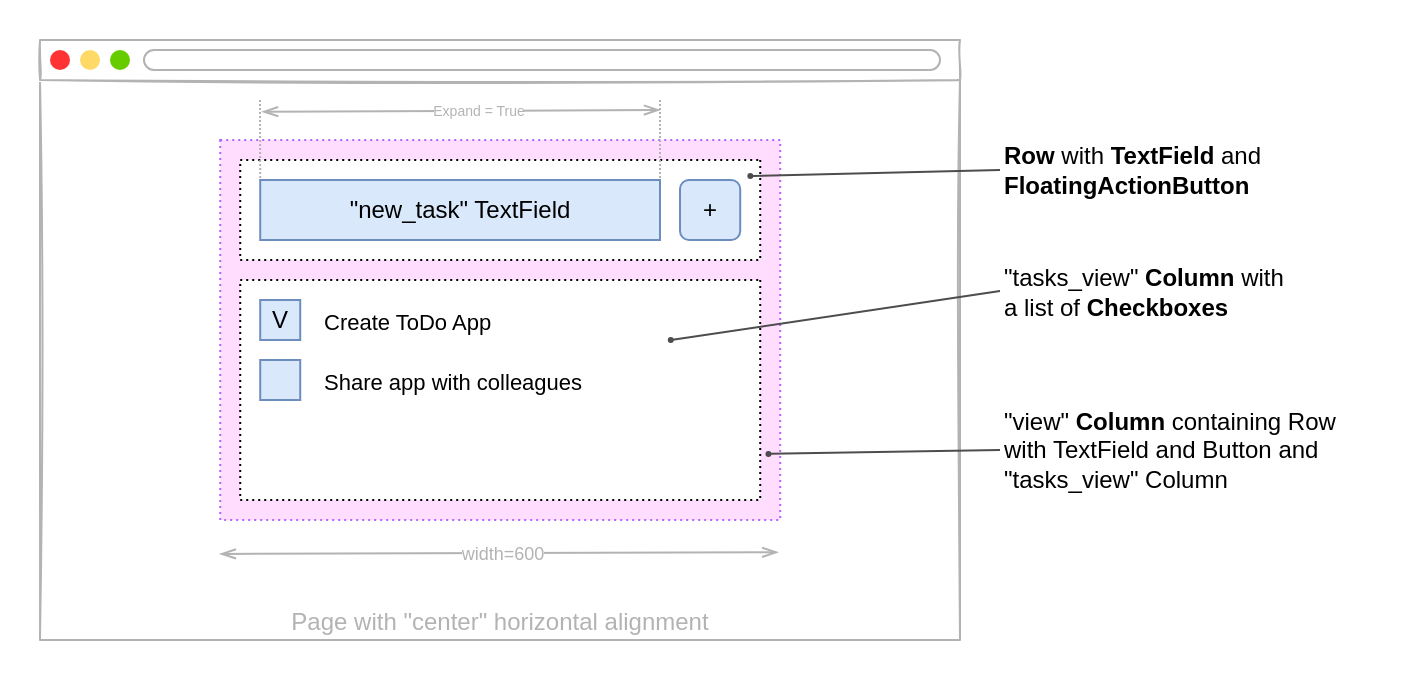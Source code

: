 <mxfile version="19.0.1" type="device" pages="2"><diagram id="h1AkSt0JVUOTTQjrnA9w" name="Step 1"><mxGraphModel dx="435" dy="349" grid="1" gridSize="10" guides="1" tooltips="1" connect="1" arrows="1" fold="1" page="1" pageScale="1" pageWidth="1100" pageHeight="850" math="0" shadow="0"><root><mxCell id="0"/><mxCell id="1" parent="0"/><mxCell id="4pzy0LenQvCTFoDns0zQ-53" value="" style="rounded=0;whiteSpace=wrap;html=1;labelBackgroundColor=#ffffff;sketch=1;fontSize=7;fontColor=#B3B3B3;align=right;fillColor=none;strokeColor=none;" parent="1" vertex="1"><mxGeometry x="140" y="350" width="700" height="340" as="geometry"/></mxCell><mxCell id="4pzy0LenQvCTFoDns0zQ-24" value="Page with &quot;center&quot; horizontal alignment" style="rounded=0;whiteSpace=wrap;html=1;sketch=1;verticalAlign=bottom;strokeColor=#B3B3B3;fontColor=#B3B3B3;" parent="1" vertex="1"><mxGeometry x="160" y="390" width="460" height="280" as="geometry"/></mxCell><mxCell id="4pzy0LenQvCTFoDns0zQ-1" value="" style="rounded=0;whiteSpace=wrap;html=1;dashed=1;dashPattern=1 2;fillColor=#FFDDFF;strokeColor=#B266FF;" parent="1" vertex="1"><mxGeometry x="250.11" y="420" width="280" height="190" as="geometry"/></mxCell><mxCell id="4pzy0LenQvCTFoDns0zQ-9" value="" style="rounded=0;whiteSpace=wrap;html=1;direction=south;dashed=1;dashPattern=1 2;" parent="1" vertex="1"><mxGeometry x="260.11" y="430" width="260" height="50" as="geometry"/></mxCell><mxCell id="4pzy0LenQvCTFoDns0zQ-5" value="&quot;new_task&quot; TextField" style="rounded=0;whiteSpace=wrap;html=1;fillColor=#dae8fc;sketch=0;strokeColor=#6c8ebf;" parent="1" vertex="1"><mxGeometry x="270.11" y="440" width="199.89" height="30" as="geometry"/></mxCell><mxCell id="4pzy0LenQvCTFoDns0zQ-22" value="&amp;nbsp;+&amp;nbsp;" style="rounded=1;whiteSpace=wrap;html=1;fillColor=#dae8fc;sketch=0;strokeColor=#6c8ebf;" parent="1" vertex="1"><mxGeometry x="480" y="440" width="30.11" height="30" as="geometry"/></mxCell><mxCell id="4pzy0LenQvCTFoDns0zQ-23" value="" style="rounded=0;whiteSpace=wrap;html=1;direction=south;dashed=1;dashPattern=1 2;" parent="1" vertex="1"><mxGeometry x="260.11" y="490" width="260" height="110" as="geometry"/></mxCell><mxCell id="4pzy0LenQvCTFoDns0zQ-27" value="&lt;b style=&quot;font-size: 12px;&quot;&gt;Row&amp;nbsp;&lt;/b&gt;with &lt;b style=&quot;font-size: 12px;&quot;&gt;TextField&amp;nbsp;&lt;/b&gt;and &lt;b&gt;FloatingAction&lt;/b&gt;&lt;b style=&quot;font-size: 12px;&quot;&gt;Button&lt;/b&gt;" style="text;html=1;strokeColor=none;fillColor=none;align=left;verticalAlign=middle;whiteSpace=wrap;rounded=0;dashed=1;dashPattern=1 2;sketch=0;fontSize=12;" parent="1" vertex="1"><mxGeometry x="640" y="420" width="150" height="30" as="geometry"/></mxCell><mxCell id="4pzy0LenQvCTFoDns0zQ-26" value="" style="endArrow=oval;html=1;endFill=1;strokeWidth=1;jumpSize=5;endSize=2;startSize=2;strokeColor=#4D4D4D;entryX=0.16;entryY=0.019;entryDx=0;entryDy=0;entryPerimeter=0;exitX=0;exitY=0.5;exitDx=0;exitDy=0;" parent="1" source="4pzy0LenQvCTFoDns0zQ-27" target="4pzy0LenQvCTFoDns0zQ-9" edge="1"><mxGeometry width="50" height="50" relative="1" as="geometry"><mxPoint x="610" y="340" as="sourcePoint"/><mxPoint x="640.0" y="420.0" as="targetPoint"/></mxGeometry></mxCell><mxCell id="4pzy0LenQvCTFoDns0zQ-29" value="V" style="rounded=0;whiteSpace=wrap;html=1;fillColor=#dae8fc;sketch=0;strokeColor=#6c8ebf;" parent="1" vertex="1"><mxGeometry x="270.11" y="500" width="20" height="20" as="geometry"/></mxCell><mxCell id="4pzy0LenQvCTFoDns0zQ-31" value="Create ToDo App" style="text;html=1;strokeColor=none;fillColor=none;align=left;verticalAlign=middle;whiteSpace=wrap;rounded=0;dashed=1;dashPattern=1 2;sketch=0;fontSize=11;" parent="1" vertex="1"><mxGeometry x="300.11" y="501" width="100" height="19" as="geometry"/></mxCell><mxCell id="4pzy0LenQvCTFoDns0zQ-32" value="" style="rounded=0;whiteSpace=wrap;html=1;fillColor=#dae8fc;sketch=0;strokeColor=#6c8ebf;" parent="1" vertex="1"><mxGeometry x="270.11" y="530" width="20" height="20" as="geometry"/></mxCell><mxCell id="4pzy0LenQvCTFoDns0zQ-33" value="Share app with colleagues" style="text;html=1;strokeColor=none;fillColor=none;align=left;verticalAlign=middle;whiteSpace=wrap;rounded=0;dashed=1;dashPattern=1 2;sketch=0;fontSize=11;" parent="1" vertex="1"><mxGeometry x="300.11" y="531" width="160" height="19" as="geometry"/></mxCell><mxCell id="4pzy0LenQvCTFoDns0zQ-35" value="&quot;tasks_view&quot; &lt;b&gt;Column&lt;span style=&quot;font-size: 12px;&quot;&gt;&amp;nbsp;&lt;/span&gt;&lt;/b&gt;with a list of&amp;nbsp;&lt;b style=&quot;font-size: 12px;&quot;&gt;Checkboxes&lt;/b&gt;" style="text;html=1;strokeColor=none;fillColor=none;align=left;verticalAlign=middle;whiteSpace=wrap;rounded=0;dashed=1;dashPattern=1 2;sketch=0;fontSize=12;" parent="1" vertex="1"><mxGeometry x="640" y="480" width="150" height="31" as="geometry"/></mxCell><mxCell id="4pzy0LenQvCTFoDns0zQ-36" value="" style="endArrow=oval;html=1;endFill=1;strokeWidth=1;jumpSize=5;endSize=2;startSize=2;strokeColor=#4D4D4D;entryX=0.273;entryY=0.172;entryDx=0;entryDy=0;entryPerimeter=0;exitX=0;exitY=0.5;exitDx=0;exitDy=0;" parent="1" source="4pzy0LenQvCTFoDns0zQ-35" target="4pzy0LenQvCTFoDns0zQ-23" edge="1"><mxGeometry width="50" height="50" relative="1" as="geometry"><mxPoint x="630" y="339.5" as="sourcePoint"/><mxPoint x="553.92" y="428" as="targetPoint"/></mxGeometry></mxCell><mxCell id="4pzy0LenQvCTFoDns0zQ-37" value="" style="rounded=0;whiteSpace=wrap;html=1;verticalAlign=top;sketch=1;fontFamily=Comic Sans MS;fontColor=#808080;labelBackgroundColor=#ffffff;strokeColor=#B3B3B3;fillColor=#FFFFFF;" parent="1" vertex="1"><mxGeometry x="160" y="370" width="460" height="20" as="geometry"/></mxCell><mxCell id="4pzy0LenQvCTFoDns0zQ-38" value="" style="ellipse;whiteSpace=wrap;html=1;aspect=fixed;sketch=0;fontFamily=Comic Sans MS;fontSize=14;fontColor=#808080;align=left;fillColor=#FF3333;strokeColor=none;" parent="1" vertex="1"><mxGeometry x="165" y="375" width="10" height="10" as="geometry"/></mxCell><mxCell id="4pzy0LenQvCTFoDns0zQ-39" value="" style="ellipse;whiteSpace=wrap;html=1;aspect=fixed;sketch=0;fontFamily=Comic Sans MS;fontSize=14;fontColor=#808080;align=left;strokeColor=none;fillColor=#66CC00;" parent="1" vertex="1"><mxGeometry x="195" y="375" width="10" height="10" as="geometry"/></mxCell><mxCell id="4pzy0LenQvCTFoDns0zQ-40" value="" style="ellipse;whiteSpace=wrap;html=1;aspect=fixed;sketch=0;fontFamily=Comic Sans MS;fontSize=14;fontColor=#808080;align=left;strokeColor=none;fillColor=#FFD966;" parent="1" vertex="1"><mxGeometry x="180" y="375" width="10" height="10" as="geometry"/></mxCell><mxCell id="4pzy0LenQvCTFoDns0zQ-41" value="" style="rounded=1;whiteSpace=wrap;html=1;sketch=0;fontFamily=Comic Sans MS;fontSize=14;fontColor=#808080;align=left;fillColor=#FFFFFF;arcSize=50;strokeColor=#B3B3B3;" parent="1" vertex="1"><mxGeometry x="212" y="375" width="398" height="10" as="geometry"/></mxCell><mxCell id="4pzy0LenQvCTFoDns0zQ-42" value="" style="endArrow=openThin;startArrow=openThin;html=1;strokeColor=#B3B3B3;fontSize=11;fontColor=#B3B3B3;entryX=0.8;entryY=0.754;entryDx=0;entryDy=0;entryPerimeter=0;exitX=0.193;exitY=0.757;exitDx=0;exitDy=0;exitPerimeter=0;startFill=0;endFill=0;" parent="1" edge="1"><mxGeometry width="50" height="50" relative="1" as="geometry"><mxPoint x="249.89" y="626.96" as="sourcePoint"/><mxPoint x="529.11" y="626.12" as="targetPoint"/></mxGeometry></mxCell><mxCell id="4pzy0LenQvCTFoDns0zQ-43" value="width=600" style="edgeLabel;html=1;align=center;verticalAlign=middle;resizable=0;points=[];fontSize=9;fontColor=#B3B3B3;" parent="4pzy0LenQvCTFoDns0zQ-42" vertex="1" connectable="0"><mxGeometry x="0.363" relative="1" as="geometry"><mxPoint x="-50.06" as="offset"/></mxGeometry></mxCell><mxCell id="4pzy0LenQvCTFoDns0zQ-44" value="&lt;span style=&quot;font-size: 12px;&quot;&gt;&quot;view&quot;&lt;b&gt; Column&lt;/b&gt;&lt;/span&gt;&lt;b style=&quot;font-size: 12px;&quot;&gt;&amp;nbsp;&lt;/b&gt;containing Row with TextField and Button and &quot;tasks_view&quot; Column" style="text;html=1;strokeColor=none;fillColor=none;align=left;verticalAlign=middle;whiteSpace=wrap;rounded=0;dashed=1;dashPattern=1 2;sketch=0;fontSize=12;" parent="1" vertex="1"><mxGeometry x="640" y="560" width="190" height="30" as="geometry"/></mxCell><mxCell id="4pzy0LenQvCTFoDns0zQ-45" value="" style="endArrow=oval;html=1;endFill=1;strokeWidth=1;jumpSize=5;endSize=2;startSize=2;strokeColor=#4D4D4D;entryX=0.979;entryY=0.826;entryDx=0;entryDy=0;entryPerimeter=0;exitX=0;exitY=0.5;exitDx=0;exitDy=0;" parent="1" source="4pzy0LenQvCTFoDns0zQ-44" target="4pzy0LenQvCTFoDns0zQ-1" edge="1"><mxGeometry width="50" height="50" relative="1" as="geometry"><mxPoint x="640" y="609.47" as="sourcePoint"/><mxPoint x="475.28" y="590.0" as="targetPoint"/></mxGeometry></mxCell><mxCell id="4pzy0LenQvCTFoDns0zQ-49" value="" style="endArrow=openThin;startArrow=openThin;html=1;strokeColor=#B3B3B3;fontSize=11;fontColor=#B3B3B3;exitX=0.193;exitY=0.757;exitDx=0;exitDy=0;exitPerimeter=0;startFill=0;endFill=0;" parent="1" edge="1"><mxGeometry width="50" height="50" relative="1" as="geometry"><mxPoint x="271.0" y="405.84" as="sourcePoint"/><mxPoint x="470" y="405" as="targetPoint"/></mxGeometry></mxCell><mxCell id="4pzy0LenQvCTFoDns0zQ-50" value="Expand = True" style="edgeLabel;html=1;align=center;verticalAlign=middle;resizable=0;points=[];fontSize=7;fontColor=#B3B3B3;" parent="4pzy0LenQvCTFoDns0zQ-49" vertex="1" connectable="0"><mxGeometry x="0.363" relative="1" as="geometry"><mxPoint x="-27.6" as="offset"/></mxGeometry></mxCell><mxCell id="4pzy0LenQvCTFoDns0zQ-51" value="" style="endArrow=none;dashed=1;html=1;dashPattern=1 1;strokeWidth=1;fontSize=9;fontColor=#B3B3B3;entryX=0;entryY=0;entryDx=0;entryDy=0;strokeColor=#B3B3B3;" parent="1" target="4pzy0LenQvCTFoDns0zQ-5" edge="1"><mxGeometry width="50" height="50" relative="1" as="geometry"><mxPoint x="270" y="400" as="sourcePoint"/><mxPoint x="110" y="420" as="targetPoint"/></mxGeometry></mxCell><mxCell id="4pzy0LenQvCTFoDns0zQ-52" value="" style="endArrow=none;dashed=1;html=1;dashPattern=1 1;strokeWidth=1;fontSize=9;fontColor=#B3B3B3;entryX=1;entryY=0;entryDx=0;entryDy=0;strokeColor=#B3B3B3;" parent="1" target="4pzy0LenQvCTFoDns0zQ-5" edge="1"><mxGeometry width="50" height="50" relative="1" as="geometry"><mxPoint x="470" y="400" as="sourcePoint"/><mxPoint x="280.11" y="450" as="targetPoint"/></mxGeometry></mxCell></root></mxGraphModel></diagram><diagram id="TyQapywxvfEGJysNaIdD" name="Step 2"><mxGraphModel dx="870" dy="697" grid="1" gridSize="10" guides="1" tooltips="1" connect="1" arrows="1" fold="1" page="1" pageScale="1" pageWidth="1100" pageHeight="850" math="0" shadow="0"><root><mxCell id="OPuT7p4j_jzgEkF750Jx-0"/><mxCell id="OPuT7p4j_jzgEkF750Jx-1" parent="OPuT7p4j_jzgEkF750Jx-0"/><mxCell id="hlcP8dbnub09IzVwzd0U-0" value="" style="rounded=0;whiteSpace=wrap;html=1;labelBackgroundColor=#ffffff;sketch=1;fontSize=7;fontColor=#B3B3B3;align=right;fillColor=none;strokeColor=none;" parent="OPuT7p4j_jzgEkF750Jx-1" vertex="1"><mxGeometry x="240" y="230" width="620" height="370" as="geometry"/></mxCell><mxCell id="r5RDOKEV42Favcp1Xzru-2" value="" style="rounded=0;whiteSpace=wrap;html=1;dashed=1;dashPattern=1 2;fillColor=#FFDDFF;strokeColor=#B266FF;" parent="OPuT7p4j_jzgEkF750Jx-1" vertex="1"><mxGeometry x="260" y="250" width="320" height="330" as="geometry"/></mxCell><mxCell id="r5RDOKEV42Favcp1Xzru-6" value="" style="rounded=0;whiteSpace=wrap;html=1;direction=south;dashed=1;dashPattern=1 2;" parent="OPuT7p4j_jzgEkF750Jx-1" vertex="1"><mxGeometry x="270" y="320" width="300" height="250" as="geometry"/></mxCell><mxCell id="Xj1RpHNMQMnKRKIlOImP-0" value="" style="rounded=0;whiteSpace=wrap;html=1;direction=south;fillColor=#f5f5f5;strokeColor=#666666;fontColor=#333333;strokeWidth=2;" parent="OPuT7p4j_jzgEkF750Jx-1" vertex="1"><mxGeometry x="280" y="330" width="280" height="110" as="geometry"/></mxCell><mxCell id="r5RDOKEV42Favcp1Xzru-37" value="" style="rounded=0;whiteSpace=wrap;html=1;direction=south;dashed=1;dashPattern=1 2;" parent="OPuT7p4j_jzgEkF750Jx-1" vertex="1"><mxGeometry x="290" y="390" width="260" height="40" as="geometry"/></mxCell><mxCell id="r5RDOKEV42Favcp1Xzru-36" value="" style="rounded=0;whiteSpace=wrap;html=1;direction=south;dashed=1;dashPattern=1 2;" parent="OPuT7p4j_jzgEkF750Jx-1" vertex="1"><mxGeometry x="290" y="340" width="260" height="40" as="geometry"/></mxCell><mxCell id="r5RDOKEV42Favcp1Xzru-3" value="" style="rounded=0;whiteSpace=wrap;html=1;direction=south;dashed=1;dashPattern=1 2;" parent="OPuT7p4j_jzgEkF750Jx-1" vertex="1"><mxGeometry x="270" y="260" width="300" height="50" as="geometry"/></mxCell><mxCell id="r5RDOKEV42Favcp1Xzru-4" value="&amp;nbsp;TextBox" style="rounded=0;whiteSpace=wrap;html=1;fillColor=#dae8fc;sketch=0;strokeColor=#6c8ebf;align=left;" parent="OPuT7p4j_jzgEkF750Jx-1" vertex="1"><mxGeometry x="280" y="270" width="210" height="30" as="geometry"/></mxCell><mxCell id="r5RDOKEV42Favcp1Xzru-5" value="Add" style="rounded=1;whiteSpace=wrap;html=1;fillColor=#dae8fc;sketch=0;strokeColor=#6c8ebf;" parent="OPuT7p4j_jzgEkF750Jx-1" vertex="1"><mxGeometry x="500" y="270" width="60" height="30" as="geometry"/></mxCell><mxCell id="r5RDOKEV42Favcp1Xzru-7" value="&quot;&lt;b style=&quot;font-size: 12px;&quot;&gt;edit_view&lt;/b&gt;&quot; row&lt;b style=&quot;font-size: 12px;&quot;&gt;&amp;nbsp;&lt;/b&gt;is invisible by default; becomes visible after &quot;Edit&quot; is clicked" style="text;html=1;strokeColor=none;fillColor=none;align=left;verticalAlign=middle;whiteSpace=wrap;rounded=0;dashed=1;dashPattern=1 2;sketch=0;fontSize=12;" parent="OPuT7p4j_jzgEkF750Jx-1" vertex="1"><mxGeometry x="620" y="421" width="220" height="39" as="geometry"/></mxCell><mxCell id="r5RDOKEV42Favcp1Xzru-8" value="" style="endArrow=oval;html=1;endFill=1;strokeWidth=1;jumpSize=5;endSize=2;startSize=2;strokeColor=#4D4D4D;exitX=0;exitY=0.5;exitDx=0;exitDy=0;entryX=0.5;entryY=0;entryDx=0;entryDy=0;" parent="OPuT7p4j_jzgEkF750Jx-1" source="r5RDOKEV42Favcp1Xzru-7" target="r5RDOKEV42Favcp1Xzru-37" edge="1"><mxGeometry width="50" height="50" relative="1" as="geometry"><mxPoint x="640" y="180" as="sourcePoint"/><mxPoint x="670.0" y="260.0" as="targetPoint"/></mxGeometry></mxCell><mxCell id="r5RDOKEV42Favcp1Xzru-10" value="CheckBox" style="text;html=1;strokeColor=none;fillColor=none;align=left;verticalAlign=middle;whiteSpace=wrap;rounded=0;dashed=1;dashPattern=1 2;sketch=0;fontSize=11;" parent="OPuT7p4j_jzgEkF750Jx-1" vertex="1"><mxGeometry x="330.11" y="351.75" width="100" height="19" as="geometry"/></mxCell><mxCell id="r5RDOKEV42Favcp1Xzru-13" value="&quot;&lt;b style=&quot;font-size: 12px;&quot;&gt;display_view&lt;/b&gt;&quot; row is visible by default; becomes invisible after &quot;Edit&quot; is clicked" style="text;html=1;strokeColor=none;fillColor=none;align=left;verticalAlign=middle;whiteSpace=wrap;rounded=0;dashed=1;dashPattern=1 2;sketch=0;fontSize=12;" parent="OPuT7p4j_jzgEkF750Jx-1" vertex="1"><mxGeometry x="620" y="361" width="230" height="29" as="geometry"/></mxCell><mxCell id="r5RDOKEV42Favcp1Xzru-14" value="" style="endArrow=oval;html=1;endFill=1;strokeWidth=1;jumpSize=5;endSize=2;startSize=2;strokeColor=#4D4D4D;exitX=0;exitY=0.5;exitDx=0;exitDy=0;entryX=0.5;entryY=0;entryDx=0;entryDy=0;" parent="OPuT7p4j_jzgEkF750Jx-1" source="r5RDOKEV42Favcp1Xzru-13" target="r5RDOKEV42Favcp1Xzru-36" edge="1"><mxGeometry width="50" height="50" relative="1" as="geometry"><mxPoint x="660" y="179.5" as="sourcePoint"/><mxPoint x="540" y="342" as="targetPoint"/></mxGeometry></mxCell><mxCell id="r5RDOKEV42Favcp1Xzru-22" value="&quot;&lt;b style=&quot;font-size: 12px;&quot;&gt;view&lt;/b&gt;&quot; column is a container for &quot;display_view&quot; and &quot;edit_view&quot; rows" style="text;html=1;strokeColor=none;fillColor=none;align=left;verticalAlign=middle;whiteSpace=wrap;rounded=0;dashed=1;dashPattern=1 2;sketch=0;fontSize=12;" parent="OPuT7p4j_jzgEkF750Jx-1" vertex="1"><mxGeometry x="620" y="300" width="210" height="30" as="geometry"/></mxCell><mxCell id="r5RDOKEV42Favcp1Xzru-23" value="" style="endArrow=oval;html=1;endFill=1;strokeWidth=1;jumpSize=5;endSize=2;startSize=2;strokeColor=#4D4D4D;exitX=0;exitY=0.5;exitDx=0;exitDy=0;entryX=0;entryY=0;entryDx=0;entryDy=0;" parent="OPuT7p4j_jzgEkF750Jx-1" source="r5RDOKEV42Favcp1Xzru-22" target="Xj1RpHNMQMnKRKIlOImP-0" edge="1"><mxGeometry width="50" height="50" relative="1" as="geometry"><mxPoint x="670" y="449.47" as="sourcePoint"/><mxPoint x="505.28" y="430.0" as="targetPoint"/></mxGeometry></mxCell><mxCell id="r5RDOKEV42Favcp1Xzru-29" value="&amp;nbsp;TextBox" style="rounded=0;whiteSpace=wrap;html=1;fillColor=#dae8fc;sketch=0;strokeColor=#6c8ebf;align=left;" parent="OPuT7p4j_jzgEkF750Jx-1" vertex="1"><mxGeometry x="300" y="400" width="179.89" height="20" as="geometry"/></mxCell><mxCell id="r5RDOKEV42Favcp1Xzru-30" value="Save" style="rounded=1;whiteSpace=wrap;html=1;fillColor=#dae8fc;sketch=0;strokeColor=#6c8ebf;" parent="OPuT7p4j_jzgEkF750Jx-1" vertex="1"><mxGeometry x="490" y="398.5" width="50.11" height="21.5" as="geometry"/></mxCell><mxCell id="r5RDOKEV42Favcp1Xzru-31" value="Edit" style="rounded=1;whiteSpace=wrap;html=1;fillColor=#dae8fc;sketch=0;strokeColor=#6c8ebf;" parent="OPuT7p4j_jzgEkF750Jx-1" vertex="1"><mxGeometry x="440" y="348.75" width="39.89" height="22.5" as="geometry"/></mxCell><mxCell id="r5RDOKEV42Favcp1Xzru-32" value="Delete" style="rounded=1;whiteSpace=wrap;html=1;fillColor=#dae8fc;sketch=0;strokeColor=#6c8ebf;" parent="OPuT7p4j_jzgEkF750Jx-1" vertex="1"><mxGeometry x="489.89" y="348.75" width="50" height="22.5" as="geometry"/></mxCell><mxCell id="r5RDOKEV42Favcp1Xzru-35" value="V" style="rounded=0;whiteSpace=wrap;html=1;fillColor=#dae8fc;sketch=0;strokeColor=#6c8ebf;" parent="OPuT7p4j_jzgEkF750Jx-1" vertex="1"><mxGeometry x="300.11" y="351.25" width="20" height="20" as="geometry"/></mxCell><mxCell id="Xj1RpHNMQMnKRKIlOImP-10" value="" style="rounded=0;whiteSpace=wrap;html=1;direction=south;fillColor=#f5f5f5;fontColor=#333333;strokeWidth=1;strokeColor=#E6E6E6;" parent="OPuT7p4j_jzgEkF750Jx-1" vertex="1"><mxGeometry x="280" y="450" width="280" height="110" as="geometry"/></mxCell><mxCell id="Xj1RpHNMQMnKRKIlOImP-11" value="" style="rounded=0;whiteSpace=wrap;html=1;direction=south;dashed=1;dashPattern=1 2;" parent="OPuT7p4j_jzgEkF750Jx-1" vertex="1"><mxGeometry x="290" y="510" width="260" height="40" as="geometry"/></mxCell><mxCell id="Xj1RpHNMQMnKRKIlOImP-12" value="" style="rounded=0;whiteSpace=wrap;html=1;direction=south;dashed=1;dashPattern=1 2;" parent="OPuT7p4j_jzgEkF750Jx-1" vertex="1"><mxGeometry x="290" y="460" width="260" height="40" as="geometry"/></mxCell><mxCell id="Xj1RpHNMQMnKRKIlOImP-13" value="CheckBox" style="text;html=1;strokeColor=none;fillColor=none;align=left;verticalAlign=middle;whiteSpace=wrap;rounded=0;dashed=1;dashPattern=1 2;sketch=0;fontSize=11;" parent="OPuT7p4j_jzgEkF750Jx-1" vertex="1"><mxGeometry x="330.11" y="471.75" width="100" height="19" as="geometry"/></mxCell><mxCell id="Xj1RpHNMQMnKRKIlOImP-14" value="&amp;nbsp;TextBox" style="rounded=0;whiteSpace=wrap;html=1;fillColor=#dae8fc;sketch=0;strokeColor=#6c8ebf;align=left;" parent="OPuT7p4j_jzgEkF750Jx-1" vertex="1"><mxGeometry x="300" y="520" width="179.89" height="20" as="geometry"/></mxCell><mxCell id="Xj1RpHNMQMnKRKIlOImP-15" value="Save" style="rounded=1;whiteSpace=wrap;html=1;fillColor=#dae8fc;sketch=0;strokeColor=#6c8ebf;" parent="OPuT7p4j_jzgEkF750Jx-1" vertex="1"><mxGeometry x="490" y="518.5" width="50.11" height="21.5" as="geometry"/></mxCell><mxCell id="Xj1RpHNMQMnKRKIlOImP-16" value="Edit" style="rounded=1;whiteSpace=wrap;html=1;fillColor=#dae8fc;sketch=0;strokeColor=#6c8ebf;" parent="OPuT7p4j_jzgEkF750Jx-1" vertex="1"><mxGeometry x="440" y="468.75" width="39.89" height="22.5" as="geometry"/></mxCell><mxCell id="Xj1RpHNMQMnKRKIlOImP-17" value="Delete" style="rounded=1;whiteSpace=wrap;html=1;fillColor=#dae8fc;sketch=0;strokeColor=#6c8ebf;" parent="OPuT7p4j_jzgEkF750Jx-1" vertex="1"><mxGeometry x="489.89" y="468.75" width="50" height="22.5" as="geometry"/></mxCell><mxCell id="Xj1RpHNMQMnKRKIlOImP-18" value="V" style="rounded=0;whiteSpace=wrap;html=1;fillColor=#dae8fc;sketch=0;strokeColor=#6c8ebf;" parent="OPuT7p4j_jzgEkF750Jx-1" vertex="1"><mxGeometry x="300.11" y="471.25" width="20" height="20" as="geometry"/></mxCell></root></mxGraphModel></diagram></mxfile>